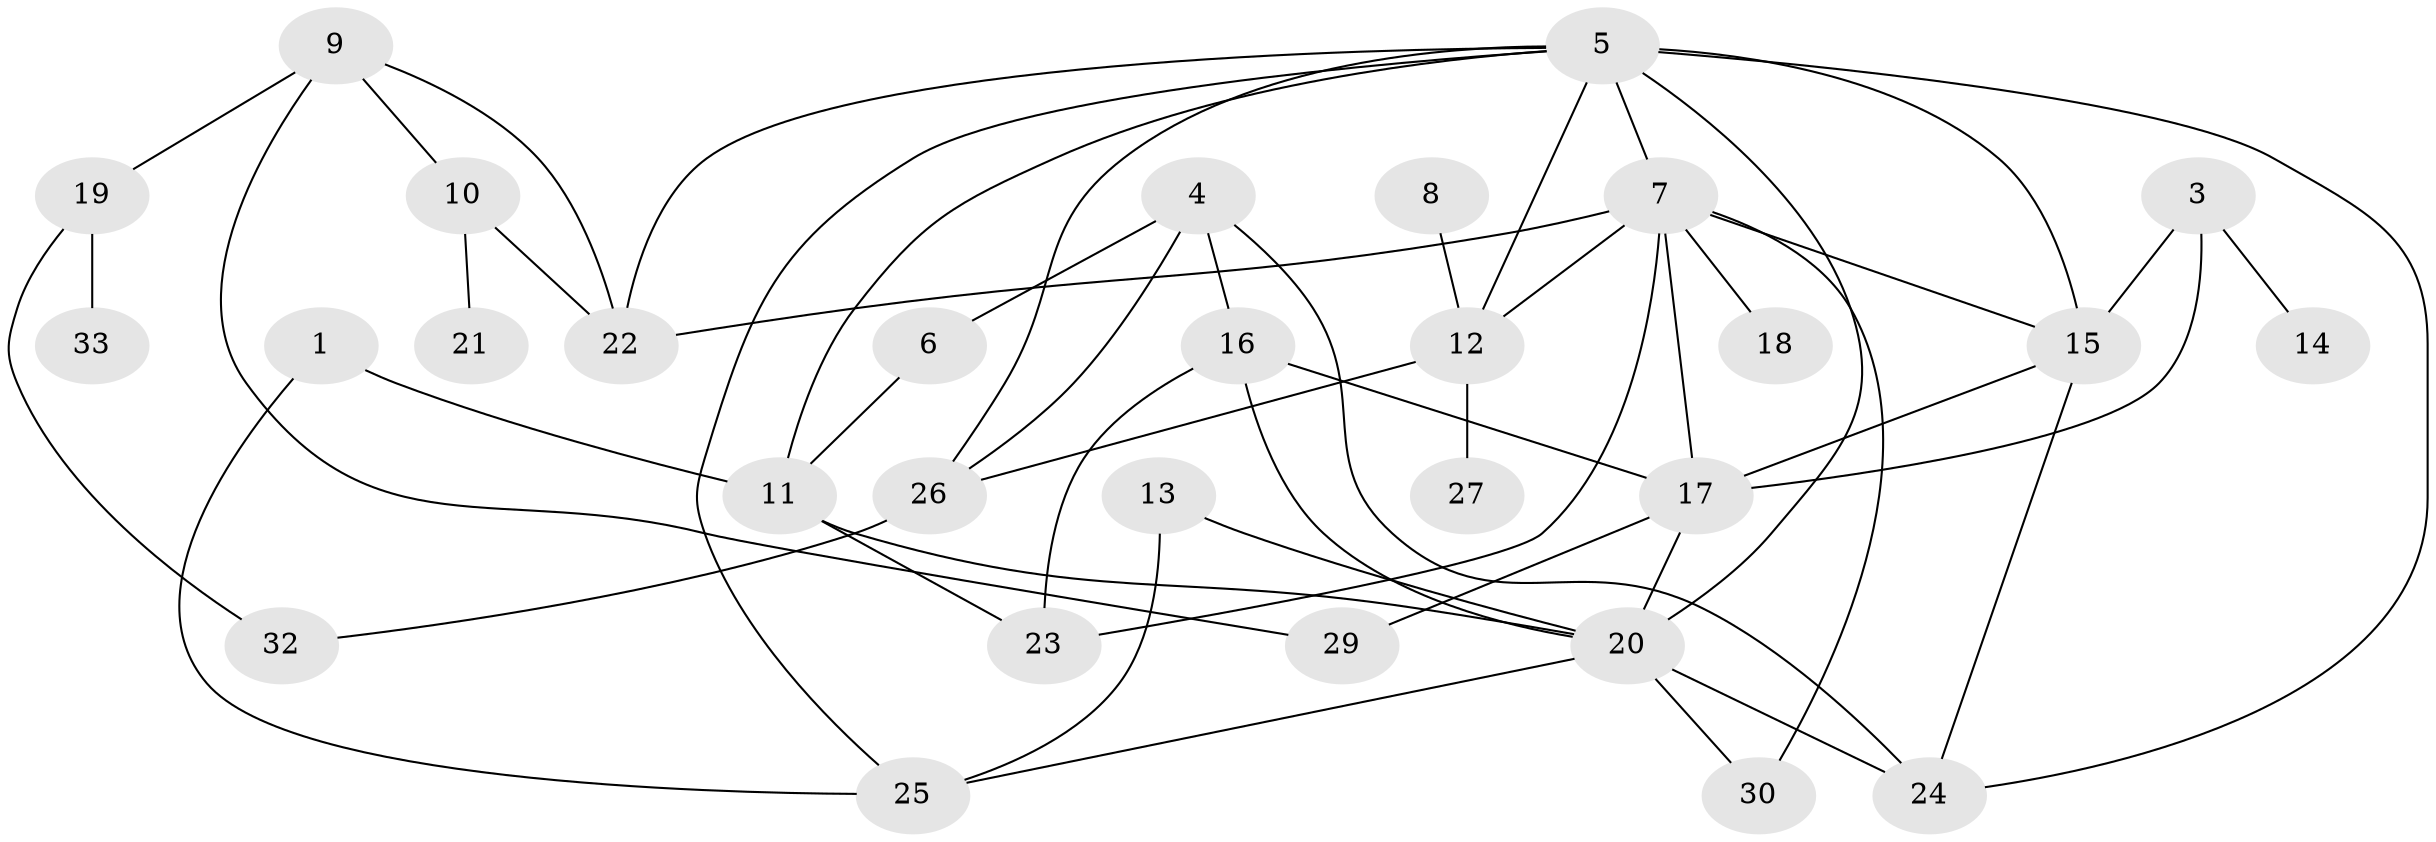// original degree distribution, {2: 0.25757575757575757, 0: 0.045454545454545456, 3: 0.3484848484848485, 4: 0.21212121212121213, 1: 0.10606060606060606, 5: 0.030303030303030304}
// Generated by graph-tools (version 1.1) at 2025/47/03/04/25 22:47:54]
// undirected, 30 vertices, 52 edges
graph export_dot {
  node [color=gray90,style=filled];
  1;
  3;
  4;
  5;
  6;
  7;
  8;
  9;
  10;
  11;
  12;
  13;
  14;
  15;
  16;
  17;
  18;
  19;
  20;
  21;
  22;
  23;
  24;
  25;
  26;
  27;
  29;
  30;
  32;
  33;
  1 -- 11 [weight=1.0];
  1 -- 25 [weight=1.0];
  3 -- 14 [weight=1.0];
  3 -- 15 [weight=1.0];
  3 -- 17 [weight=1.0];
  4 -- 6 [weight=1.0];
  4 -- 16 [weight=1.0];
  4 -- 24 [weight=1.0];
  4 -- 26 [weight=1.0];
  5 -- 7 [weight=1.0];
  5 -- 11 [weight=1.0];
  5 -- 12 [weight=1.0];
  5 -- 15 [weight=2.0];
  5 -- 20 [weight=1.0];
  5 -- 22 [weight=1.0];
  5 -- 24 [weight=1.0];
  5 -- 25 [weight=1.0];
  5 -- 26 [weight=1.0];
  6 -- 11 [weight=1.0];
  7 -- 12 [weight=1.0];
  7 -- 15 [weight=1.0];
  7 -- 17 [weight=2.0];
  7 -- 18 [weight=1.0];
  7 -- 22 [weight=1.0];
  7 -- 23 [weight=1.0];
  7 -- 30 [weight=1.0];
  8 -- 12 [weight=1.0];
  9 -- 10 [weight=1.0];
  9 -- 19 [weight=1.0];
  9 -- 22 [weight=1.0];
  9 -- 29 [weight=1.0];
  10 -- 21 [weight=1.0];
  10 -- 22 [weight=1.0];
  11 -- 20 [weight=1.0];
  11 -- 23 [weight=1.0];
  12 -- 26 [weight=1.0];
  12 -- 27 [weight=1.0];
  13 -- 20 [weight=1.0];
  13 -- 25 [weight=1.0];
  15 -- 17 [weight=1.0];
  15 -- 24 [weight=1.0];
  16 -- 17 [weight=1.0];
  16 -- 20 [weight=1.0];
  16 -- 23 [weight=1.0];
  17 -- 20 [weight=1.0];
  17 -- 29 [weight=1.0];
  19 -- 32 [weight=1.0];
  19 -- 33 [weight=1.0];
  20 -- 24 [weight=1.0];
  20 -- 25 [weight=1.0];
  20 -- 30 [weight=1.0];
  26 -- 32 [weight=1.0];
}
